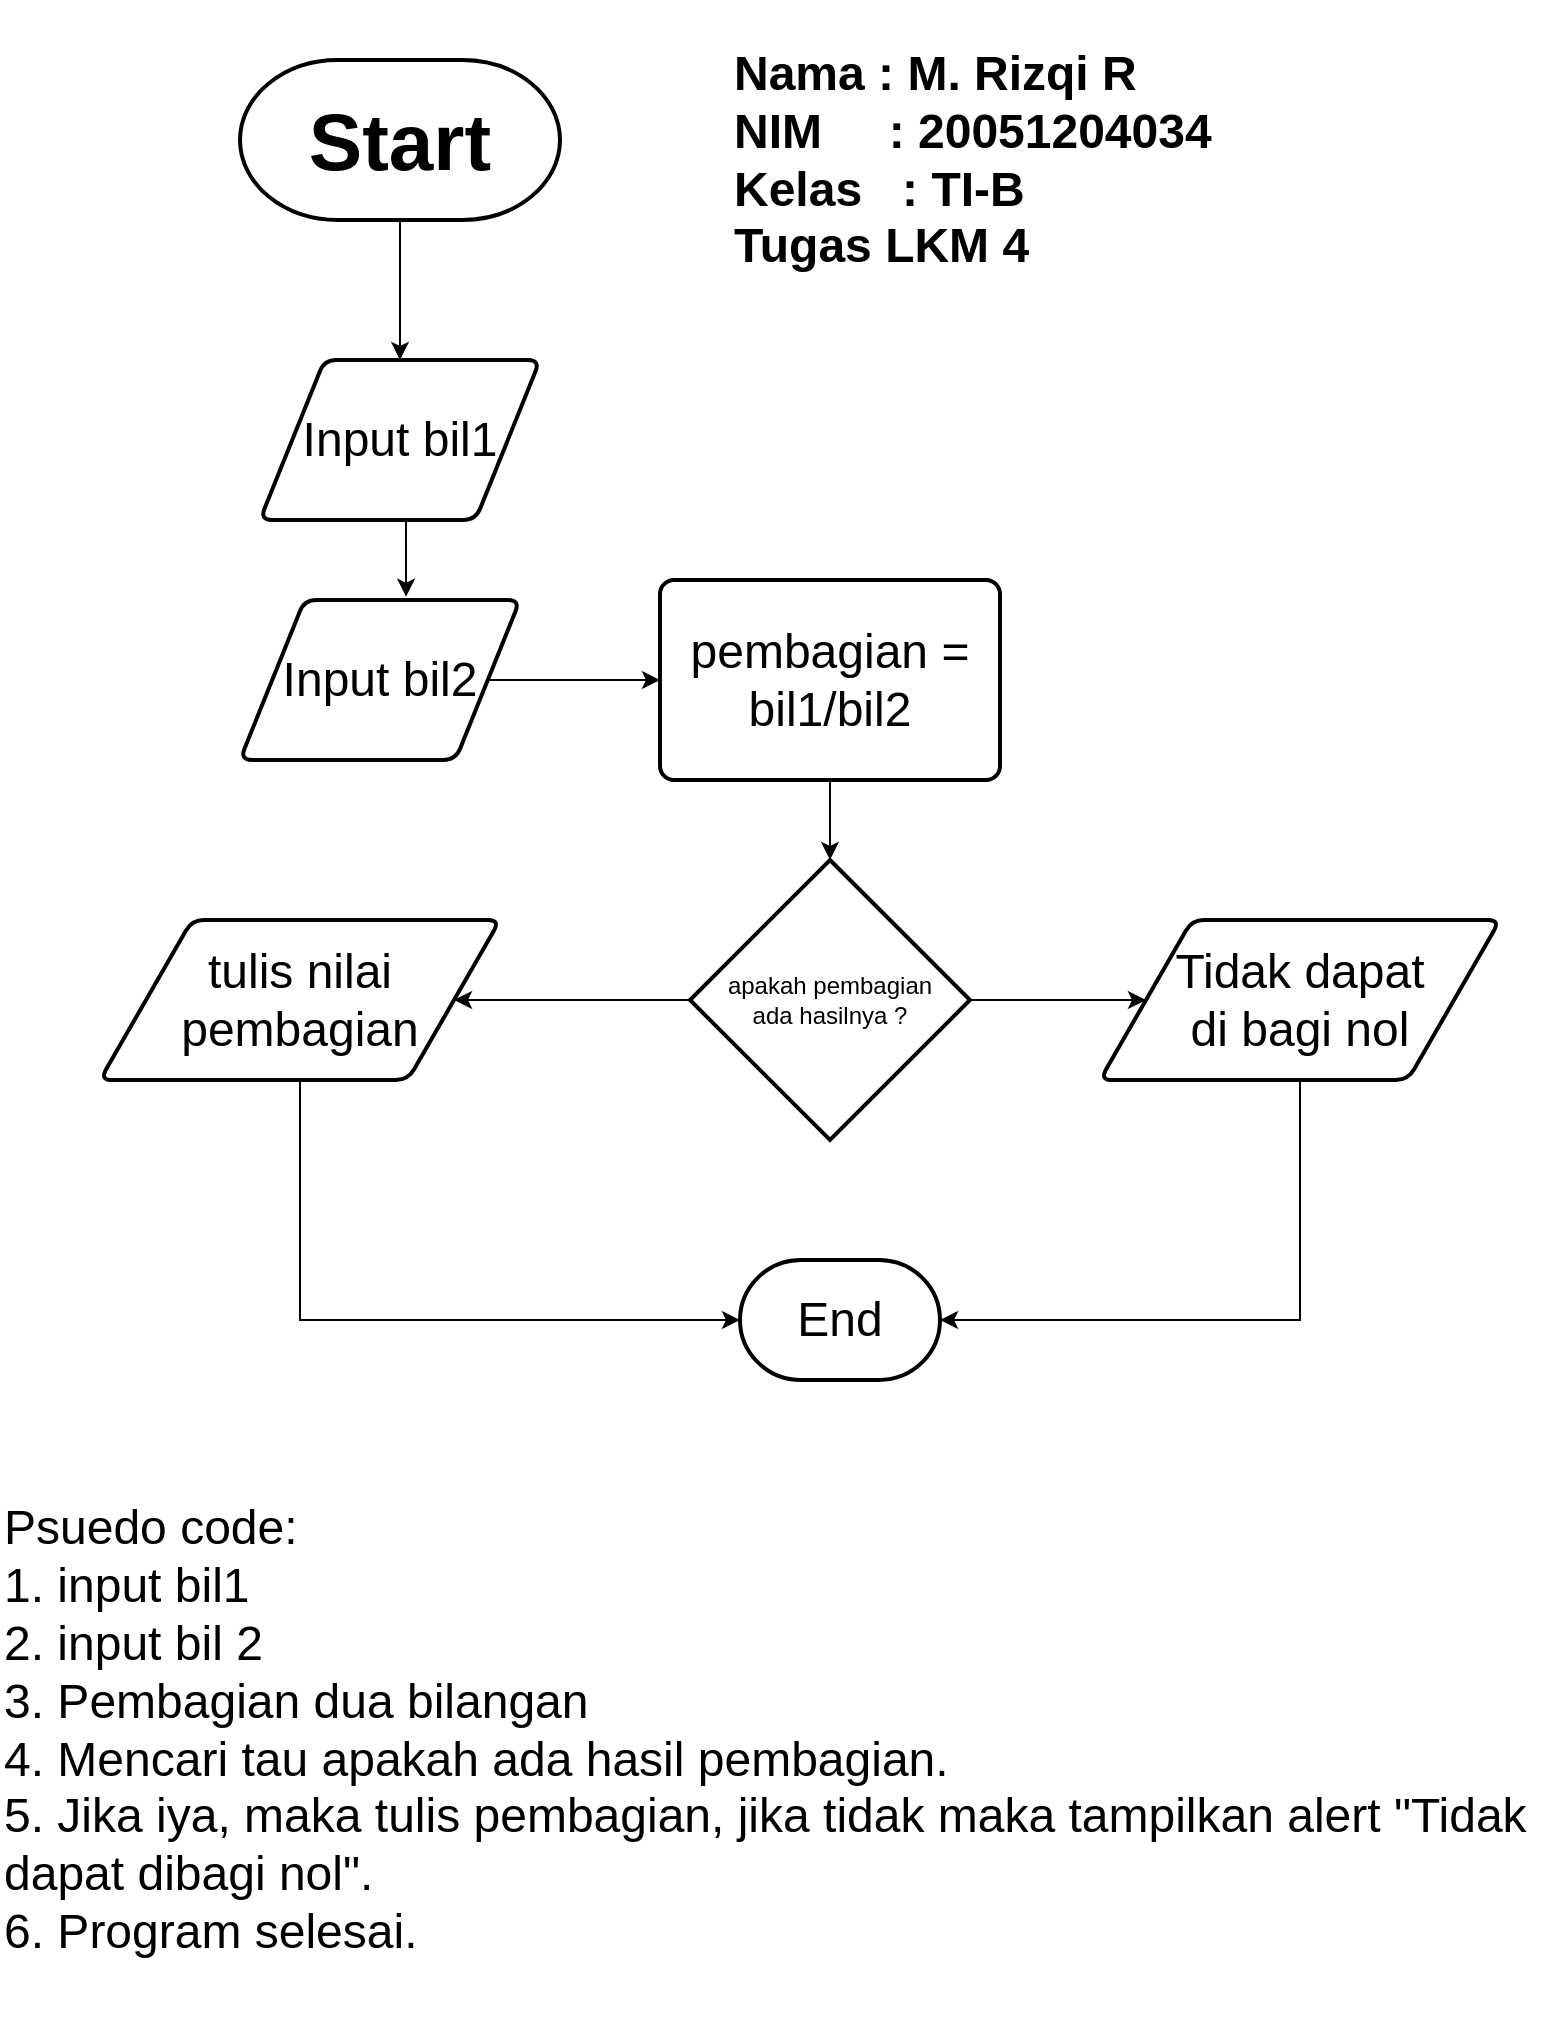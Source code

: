 <mxfile version="13.7.7" type="github">
  <diagram id="oz5weRvFCRklSf2JF1Bt" name="LKM PD4">
    <mxGraphModel dx="1282" dy="775" grid="1" gridSize="10" guides="1" tooltips="1" connect="1" arrows="1" fold="1" page="1" pageScale="1" pageWidth="850" pageHeight="1100" math="0" shadow="0">
      <root>
        <mxCell id="0" />
        <mxCell id="1" parent="0" />
        <mxCell id="8O-H2GcqhOEYB3syv0Sq-9" style="edgeStyle=orthogonalEdgeStyle;rounded=0;orthogonalLoop=1;jettySize=auto;html=1;exitX=0.5;exitY=1;exitDx=0;exitDy=0;exitPerimeter=0;entryX=0.5;entryY=0;entryDx=0;entryDy=0;" parent="1" source="8O-H2GcqhOEYB3syv0Sq-7" target="8O-H2GcqhOEYB3syv0Sq-8" edge="1">
          <mxGeometry relative="1" as="geometry" />
        </mxCell>
        <mxCell id="8O-H2GcqhOEYB3syv0Sq-7" value="&lt;b&gt;&lt;font style=&quot;font-size: 40px&quot;&gt;Start&lt;/font&gt;&lt;/b&gt;" style="strokeWidth=2;html=1;shape=mxgraph.flowchart.terminator;whiteSpace=wrap;" parent="1" vertex="1">
          <mxGeometry x="160" y="80" width="160" height="80" as="geometry" />
        </mxCell>
        <mxCell id="8O-H2GcqhOEYB3syv0Sq-11" style="edgeStyle=orthogonalEdgeStyle;rounded=0;orthogonalLoop=1;jettySize=auto;html=1;exitX=0.5;exitY=1;exitDx=0;exitDy=0;entryX=0.593;entryY=-0.021;entryDx=0;entryDy=0;entryPerimeter=0;" parent="1" source="8O-H2GcqhOEYB3syv0Sq-8" target="8O-H2GcqhOEYB3syv0Sq-10" edge="1">
          <mxGeometry relative="1" as="geometry" />
        </mxCell>
        <mxCell id="8O-H2GcqhOEYB3syv0Sq-8" value="&lt;font style=&quot;font-size: 24px&quot;&gt;Input bil1&lt;/font&gt;" style="shape=parallelogram;html=1;strokeWidth=2;perimeter=parallelogramPerimeter;whiteSpace=wrap;rounded=1;arcSize=12;size=0.23;" parent="1" vertex="1">
          <mxGeometry x="170" y="230" width="140" height="80" as="geometry" />
        </mxCell>
        <mxCell id="8O-H2GcqhOEYB3syv0Sq-13" style="edgeStyle=orthogonalEdgeStyle;rounded=0;orthogonalLoop=1;jettySize=auto;html=1;exitX=1;exitY=0.5;exitDx=0;exitDy=0;entryX=0;entryY=0.5;entryDx=0;entryDy=0;" parent="1" source="8O-H2GcqhOEYB3syv0Sq-10" target="8O-H2GcqhOEYB3syv0Sq-12" edge="1">
          <mxGeometry relative="1" as="geometry" />
        </mxCell>
        <mxCell id="8O-H2GcqhOEYB3syv0Sq-10" value="&lt;font style=&quot;font-size: 24px&quot;&gt;Input bil2&lt;/font&gt;" style="shape=parallelogram;html=1;strokeWidth=2;perimeter=parallelogramPerimeter;whiteSpace=wrap;rounded=1;arcSize=12;size=0.23;" parent="1" vertex="1">
          <mxGeometry x="160" y="350" width="140" height="80" as="geometry" />
        </mxCell>
        <mxCell id="8O-H2GcqhOEYB3syv0Sq-15" style="edgeStyle=orthogonalEdgeStyle;rounded=0;orthogonalLoop=1;jettySize=auto;html=1;exitX=0.5;exitY=1;exitDx=0;exitDy=0;entryX=0.5;entryY=0;entryDx=0;entryDy=0;entryPerimeter=0;" parent="1" source="8O-H2GcqhOEYB3syv0Sq-12" target="8O-H2GcqhOEYB3syv0Sq-14" edge="1">
          <mxGeometry relative="1" as="geometry" />
        </mxCell>
        <mxCell id="8O-H2GcqhOEYB3syv0Sq-12" value="&lt;div&gt;&lt;font style=&quot;font-size: 24px&quot;&gt;pembagian =&lt;/font&gt;&lt;/div&gt;&lt;div&gt;&lt;font style=&quot;font-size: 24px&quot;&gt;bil1/bil2&lt;br&gt;&lt;/font&gt;&lt;/div&gt;" style="rounded=1;whiteSpace=wrap;html=1;absoluteArcSize=1;arcSize=14;strokeWidth=2;" parent="1" vertex="1">
          <mxGeometry x="370" y="340" width="170" height="100" as="geometry" />
        </mxCell>
        <mxCell id="8O-H2GcqhOEYB3syv0Sq-17" style="edgeStyle=orthogonalEdgeStyle;rounded=0;orthogonalLoop=1;jettySize=auto;html=1;exitX=1;exitY=0.5;exitDx=0;exitDy=0;exitPerimeter=0;entryX=0;entryY=0.5;entryDx=0;entryDy=0;" parent="1" source="8O-H2GcqhOEYB3syv0Sq-14" target="8O-H2GcqhOEYB3syv0Sq-16" edge="1">
          <mxGeometry relative="1" as="geometry" />
        </mxCell>
        <mxCell id="8O-H2GcqhOEYB3syv0Sq-19" style="edgeStyle=orthogonalEdgeStyle;rounded=0;orthogonalLoop=1;jettySize=auto;html=1;exitX=0;exitY=0.5;exitDx=0;exitDy=0;exitPerimeter=0;" parent="1" source="8O-H2GcqhOEYB3syv0Sq-14" target="8O-H2GcqhOEYB3syv0Sq-18" edge="1">
          <mxGeometry relative="1" as="geometry" />
        </mxCell>
        <mxCell id="8O-H2GcqhOEYB3syv0Sq-14" value="&lt;div&gt;apakah pembagian&lt;/div&gt;&lt;div&gt;ada hasilnya ?&lt;br&gt;&lt;/div&gt;" style="strokeWidth=2;html=1;shape=mxgraph.flowchart.decision;whiteSpace=wrap;" parent="1" vertex="1">
          <mxGeometry x="385" y="480" width="140" height="140" as="geometry" />
        </mxCell>
        <mxCell id="8O-H2GcqhOEYB3syv0Sq-22" style="edgeStyle=orthogonalEdgeStyle;rounded=0;orthogonalLoop=1;jettySize=auto;html=1;exitX=0.5;exitY=1;exitDx=0;exitDy=0;entryX=1;entryY=0.5;entryDx=0;entryDy=0;entryPerimeter=0;" parent="1" source="8O-H2GcqhOEYB3syv0Sq-16" target="8O-H2GcqhOEYB3syv0Sq-20" edge="1">
          <mxGeometry relative="1" as="geometry" />
        </mxCell>
        <mxCell id="8O-H2GcqhOEYB3syv0Sq-16" value="&lt;div style=&quot;font-size: 24px&quot;&gt;&lt;font style=&quot;font-size: 24px&quot;&gt;Tidak dapat&lt;/font&gt;&lt;/div&gt;&lt;div style=&quot;font-size: 24px&quot;&gt;&lt;font style=&quot;font-size: 24px&quot;&gt;di bagi nol&lt;br&gt;&lt;/font&gt;&lt;/div&gt;" style="shape=parallelogram;html=1;strokeWidth=2;perimeter=parallelogramPerimeter;whiteSpace=wrap;rounded=1;arcSize=12;size=0.23;" parent="1" vertex="1">
          <mxGeometry x="590" y="510" width="200" height="80" as="geometry" />
        </mxCell>
        <mxCell id="8O-H2GcqhOEYB3syv0Sq-21" style="edgeStyle=orthogonalEdgeStyle;rounded=0;orthogonalLoop=1;jettySize=auto;html=1;exitX=0.5;exitY=1;exitDx=0;exitDy=0;entryX=0;entryY=0.5;entryDx=0;entryDy=0;entryPerimeter=0;" parent="1" source="8O-H2GcqhOEYB3syv0Sq-18" target="8O-H2GcqhOEYB3syv0Sq-20" edge="1">
          <mxGeometry relative="1" as="geometry" />
        </mxCell>
        <mxCell id="8O-H2GcqhOEYB3syv0Sq-18" value="&lt;div style=&quot;font-size: 24px&quot;&gt;&lt;font style=&quot;font-size: 24px&quot;&gt;tulis nilai&lt;/font&gt;&lt;/div&gt;&lt;div style=&quot;font-size: 24px&quot;&gt;&lt;font style=&quot;font-size: 24px&quot;&gt; pembagian&lt;/font&gt;&lt;/div&gt;" style="shape=parallelogram;html=1;strokeWidth=2;perimeter=parallelogramPerimeter;whiteSpace=wrap;rounded=1;arcSize=12;size=0.23;" parent="1" vertex="1">
          <mxGeometry x="90" y="510" width="200" height="80" as="geometry" />
        </mxCell>
        <mxCell id="8O-H2GcqhOEYB3syv0Sq-20" value="&lt;font style=&quot;font-size: 24px&quot;&gt;End&lt;/font&gt;" style="strokeWidth=2;html=1;shape=mxgraph.flowchart.terminator;whiteSpace=wrap;" parent="1" vertex="1">
          <mxGeometry x="410" y="680" width="100" height="60" as="geometry" />
        </mxCell>
        <mxCell id="qAM2_gK260F9iqnZWkzB-1" value="&lt;div style=&quot;font-size: 24px&quot; align=&quot;left&quot;&gt;Psuedo code:&lt;/div&gt;&lt;div style=&quot;font-size: 24px&quot; align=&quot;left&quot;&gt;1. input bil1&lt;/div&gt;&lt;div style=&quot;font-size: 24px&quot; align=&quot;left&quot;&gt;2. input bil 2&lt;/div&gt;&lt;div style=&quot;font-size: 24px&quot; align=&quot;left&quot;&gt;3. Pembagian dua bilangan&lt;/div&gt;&lt;div style=&quot;font-size: 24px&quot; align=&quot;left&quot;&gt;4. Mencari tau apakah ada hasil pembagian.&lt;/div&gt;&lt;div style=&quot;font-size: 24px&quot; align=&quot;left&quot;&gt;5. Jika iya, maka tulis pembagian, jika tidak maka tampilkan alert &quot;Tidak dapat dibagi nol&quot;.&lt;/div&gt;&lt;div style=&quot;font-size: 24px&quot; align=&quot;left&quot;&gt;6. Program selesai.&lt;br&gt;&lt;/div&gt;" style="text;html=1;strokeColor=none;fillColor=none;align=left;verticalAlign=middle;whiteSpace=wrap;rounded=0;" vertex="1" parent="1">
          <mxGeometry x="40" y="760" width="780" height="310" as="geometry" />
        </mxCell>
        <mxCell id="qAM2_gK260F9iqnZWkzB-2" value="&lt;div style=&quot;font-size: 24px&quot; align=&quot;left&quot;&gt;&lt;b&gt;&lt;font style=&quot;font-size: 24px&quot;&gt;Nama : M. Rizqi R&lt;/font&gt;&lt;/b&gt;&lt;/div&gt;&lt;div style=&quot;font-size: 24px&quot; align=&quot;left&quot;&gt;&lt;b&gt;&lt;font style=&quot;font-size: 24px&quot;&gt;NIM&amp;nbsp;&amp;nbsp;&amp;nbsp;&amp;nbsp; : 20051204034&lt;/font&gt;&lt;/b&gt;&lt;/div&gt;&lt;div style=&quot;font-size: 24px&quot; align=&quot;left&quot;&gt;&lt;b&gt;&lt;font style=&quot;font-size: 24px&quot;&gt;Kelas&amp;nbsp;&amp;nbsp; : TI-B&lt;/font&gt;&lt;/b&gt;&lt;/div&gt;&lt;div style=&quot;font-size: 24px&quot; align=&quot;left&quot;&gt;&lt;b&gt;&lt;font style=&quot;font-size: 24px&quot;&gt;Tugas LKM 4&lt;br&gt;&lt;/font&gt;&lt;/b&gt;&lt;/div&gt;" style="text;html=1;strokeColor=none;fillColor=none;align=left;verticalAlign=middle;whiteSpace=wrap;rounded=0;" vertex="1" parent="1">
          <mxGeometry x="405" y="50" width="395" height="160" as="geometry" />
        </mxCell>
      </root>
    </mxGraphModel>
  </diagram>
</mxfile>
